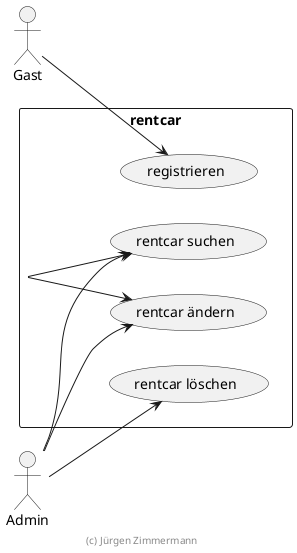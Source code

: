 ' Copyright (C) 2019 - present Juergen Zimmermann, Hochschule Karlsruhe
'
' This program is free software: you can redistribute it and/or modify
' it under the terms of the GNU General Public License as published by
' the Free Software Foundation, either version 3 of the License, or
' (at your option) any later version.
'
' This program is distributed in the hope that it will be useful,
' but WITHOUT ANY WARRANTY; without even the implied warranty of
' MERCHANTABILITY or FITNESS FOR A PARTICULAR PURPOSE.  See the
' GNU General Public License for more details.
'
' You should have received a copy of the GNU General Public License
' along with this program.  If not, see <https://www.gnu.org/licenses/>.
@startuml Use Cases

left to right direction

actor Gast
actor rentcar
actor Admin

rectangle rentcar {
    Gast --> (registrieren)
    rentcar --> (rentcar suchen)
    rentcar --> (rentcar ändern)
    Admin --> (rentcar suchen)
    Admin --> (rentcar ändern)
    Admin --> (rentcar löschen)
}

footer (c) Jürgen Zimmermann

@enduml
